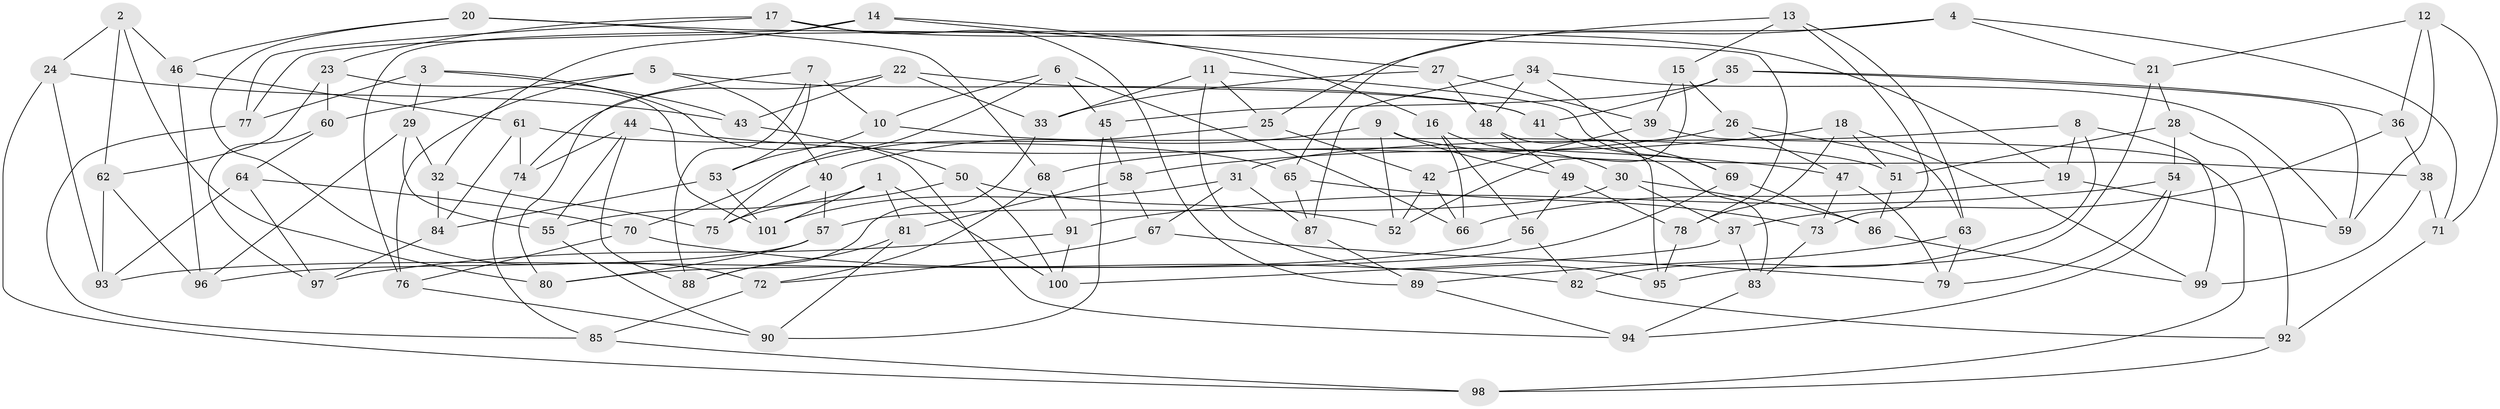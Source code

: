 // coarse degree distribution, {6: 0.16129032258064516, 10: 0.0967741935483871, 4: 0.22580645161290322, 8: 0.16129032258064516, 12: 0.0967741935483871, 11: 0.06451612903225806, 7: 0.0967741935483871, 9: 0.06451612903225806, 5: 0.03225806451612903}
// Generated by graph-tools (version 1.1) at 2025/20/03/04/25 18:20:57]
// undirected, 101 vertices, 202 edges
graph export_dot {
graph [start="1"]
  node [color=gray90,style=filled];
  1;
  2;
  3;
  4;
  5;
  6;
  7;
  8;
  9;
  10;
  11;
  12;
  13;
  14;
  15;
  16;
  17;
  18;
  19;
  20;
  21;
  22;
  23;
  24;
  25;
  26;
  27;
  28;
  29;
  30;
  31;
  32;
  33;
  34;
  35;
  36;
  37;
  38;
  39;
  40;
  41;
  42;
  43;
  44;
  45;
  46;
  47;
  48;
  49;
  50;
  51;
  52;
  53;
  54;
  55;
  56;
  57;
  58;
  59;
  60;
  61;
  62;
  63;
  64;
  65;
  66;
  67;
  68;
  69;
  70;
  71;
  72;
  73;
  74;
  75;
  76;
  77;
  78;
  79;
  80;
  81;
  82;
  83;
  84;
  85;
  86;
  87;
  88;
  89;
  90;
  91;
  92;
  93;
  94;
  95;
  96;
  97;
  98;
  99;
  100;
  101;
  1 -- 100;
  1 -- 81;
  1 -- 55;
  1 -- 101;
  2 -- 62;
  2 -- 80;
  2 -- 24;
  2 -- 46;
  3 -- 94;
  3 -- 43;
  3 -- 77;
  3 -- 29;
  4 -- 25;
  4 -- 71;
  4 -- 77;
  4 -- 21;
  5 -- 60;
  5 -- 76;
  5 -- 40;
  5 -- 41;
  6 -- 45;
  6 -- 75;
  6 -- 66;
  6 -- 10;
  7 -- 88;
  7 -- 53;
  7 -- 80;
  7 -- 10;
  8 -- 82;
  8 -- 19;
  8 -- 31;
  8 -- 99;
  9 -- 52;
  9 -- 38;
  9 -- 40;
  9 -- 49;
  10 -- 53;
  10 -- 51;
  11 -- 33;
  11 -- 25;
  11 -- 69;
  11 -- 95;
  12 -- 36;
  12 -- 59;
  12 -- 71;
  12 -- 21;
  13 -- 63;
  13 -- 15;
  13 -- 73;
  13 -- 65;
  14 -- 76;
  14 -- 16;
  14 -- 27;
  14 -- 32;
  15 -- 52;
  15 -- 26;
  15 -- 39;
  16 -- 66;
  16 -- 30;
  16 -- 56;
  17 -- 23;
  17 -- 89;
  17 -- 19;
  17 -- 77;
  18 -- 99;
  18 -- 58;
  18 -- 51;
  18 -- 78;
  19 -- 66;
  19 -- 59;
  20 -- 72;
  20 -- 46;
  20 -- 78;
  20 -- 68;
  21 -- 95;
  21 -- 28;
  22 -- 41;
  22 -- 43;
  22 -- 74;
  22 -- 33;
  23 -- 62;
  23 -- 60;
  23 -- 101;
  24 -- 93;
  24 -- 98;
  24 -- 43;
  25 -- 42;
  25 -- 70;
  26 -- 68;
  26 -- 47;
  26 -- 63;
  27 -- 33;
  27 -- 39;
  27 -- 48;
  28 -- 92;
  28 -- 51;
  28 -- 54;
  29 -- 55;
  29 -- 32;
  29 -- 96;
  30 -- 57;
  30 -- 37;
  30 -- 86;
  31 -- 67;
  31 -- 87;
  31 -- 101;
  32 -- 84;
  32 -- 75;
  33 -- 88;
  34 -- 69;
  34 -- 59;
  34 -- 87;
  34 -- 48;
  35 -- 36;
  35 -- 59;
  35 -- 41;
  35 -- 45;
  36 -- 37;
  36 -- 38;
  37 -- 83;
  37 -- 100;
  38 -- 71;
  38 -- 99;
  39 -- 98;
  39 -- 42;
  40 -- 75;
  40 -- 57;
  41 -- 83;
  42 -- 66;
  42 -- 52;
  43 -- 50;
  44 -- 74;
  44 -- 55;
  44 -- 47;
  44 -- 88;
  45 -- 90;
  45 -- 58;
  46 -- 61;
  46 -- 96;
  47 -- 79;
  47 -- 73;
  48 -- 95;
  48 -- 49;
  49 -- 78;
  49 -- 56;
  50 -- 100;
  50 -- 75;
  50 -- 52;
  51 -- 86;
  53 -- 101;
  53 -- 84;
  54 -- 79;
  54 -- 94;
  54 -- 91;
  55 -- 90;
  56 -- 93;
  56 -- 82;
  57 -- 96;
  57 -- 80;
  58 -- 67;
  58 -- 81;
  60 -- 97;
  60 -- 64;
  61 -- 84;
  61 -- 74;
  61 -- 65;
  62 -- 93;
  62 -- 96;
  63 -- 79;
  63 -- 89;
  64 -- 97;
  64 -- 93;
  64 -- 70;
  65 -- 87;
  65 -- 73;
  67 -- 72;
  67 -- 79;
  68 -- 72;
  68 -- 91;
  69 -- 80;
  69 -- 86;
  70 -- 82;
  70 -- 76;
  71 -- 92;
  72 -- 85;
  73 -- 83;
  74 -- 85;
  76 -- 90;
  77 -- 85;
  78 -- 95;
  81 -- 90;
  81 -- 88;
  82 -- 92;
  83 -- 94;
  84 -- 97;
  85 -- 98;
  86 -- 99;
  87 -- 89;
  89 -- 94;
  91 -- 100;
  91 -- 97;
  92 -- 98;
}
